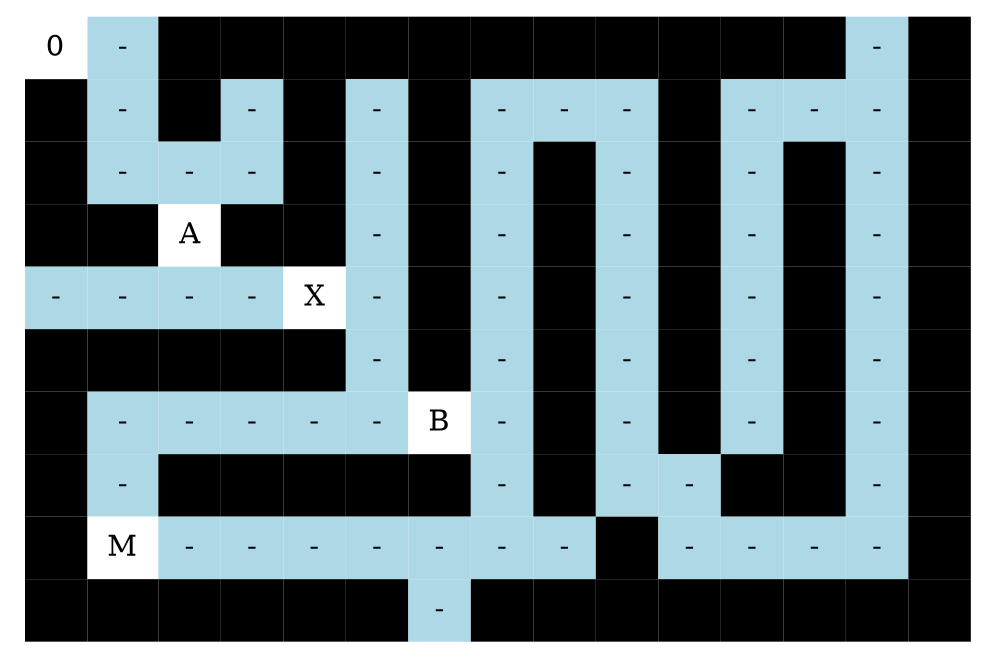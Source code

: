 digraph G {
node [shape=plaintext];
matriz [label=<<TABLE CELLSPACING="0" CELLPADDING="5" border="0">
<TR><TD BGCOLOR="white" WIDTH="30" HEIGHT="30">0</TD><TD BGCOLOR="#ADD8E6" WIDTH="30" HEIGHT="30">-</TD><TD BGCOLOR="black" WIDTH="30" HEIGHT="30">*</TD><TD BGCOLOR="black" WIDTH="30" HEIGHT="30">*</TD><TD BGCOLOR="black" WIDTH="30" HEIGHT="30">*</TD><TD BGCOLOR="black" WIDTH="30" HEIGHT="30">*</TD><TD BGCOLOR="black" WIDTH="30" HEIGHT="30">*</TD><TD BGCOLOR="black" WIDTH="30" HEIGHT="30">*</TD><TD BGCOLOR="black" WIDTH="30" HEIGHT="30">*</TD><TD BGCOLOR="black" WIDTH="30" HEIGHT="30">*</TD><TD BGCOLOR="black" WIDTH="30" HEIGHT="30">*</TD><TD BGCOLOR="black" WIDTH="30" HEIGHT="30">*</TD><TD BGCOLOR="black" WIDTH="30" HEIGHT="30">*</TD><TD BGCOLOR="#ADD8E6" WIDTH="30" HEIGHT="30">-</TD><TD BGCOLOR="black" WIDTH="30" HEIGHT="30">*</TD></TR><TR><TD BGCOLOR="black" WIDTH="30" HEIGHT="30">*</TD><TD BGCOLOR="#ADD8E6" WIDTH="30" HEIGHT="30">-</TD><TD BGCOLOR="black" WIDTH="30" HEIGHT="30">*</TD><TD BGCOLOR="#ADD8E6" WIDTH="30" HEIGHT="30">-</TD><TD BGCOLOR="black" WIDTH="30" HEIGHT="30">*</TD><TD BGCOLOR="#ADD8E6" WIDTH="30" HEIGHT="30">-</TD><TD BGCOLOR="black" WIDTH="30" HEIGHT="30">*</TD><TD BGCOLOR="#ADD8E6" WIDTH="30" HEIGHT="30">-</TD><TD BGCOLOR="#ADD8E6" WIDTH="30" HEIGHT="30">-</TD><TD BGCOLOR="#ADD8E6" WIDTH="30" HEIGHT="30">-</TD><TD BGCOLOR="black" WIDTH="30" HEIGHT="30">*</TD><TD BGCOLOR="#ADD8E6" WIDTH="30" HEIGHT="30">-</TD><TD BGCOLOR="#ADD8E6" WIDTH="30" HEIGHT="30">-</TD><TD BGCOLOR="#ADD8E6" WIDTH="30" HEIGHT="30">-</TD><TD BGCOLOR="black" WIDTH="30" HEIGHT="30">*</TD></TR><TR><TD BGCOLOR="black" WIDTH="30" HEIGHT="30">*</TD><TD BGCOLOR="#ADD8E6" WIDTH="30" HEIGHT="30">-</TD><TD BGCOLOR="#ADD8E6" WIDTH="30" HEIGHT="30">-</TD><TD BGCOLOR="#ADD8E6" WIDTH="30" HEIGHT="30">-</TD><TD BGCOLOR="black" WIDTH="30" HEIGHT="30">*</TD><TD BGCOLOR="#ADD8E6" WIDTH="30" HEIGHT="30">-</TD><TD BGCOLOR="black" WIDTH="30" HEIGHT="30">*</TD><TD BGCOLOR="#ADD8E6" WIDTH="30" HEIGHT="30">-</TD><TD BGCOLOR="black" WIDTH="30" HEIGHT="30">*</TD><TD BGCOLOR="#ADD8E6" WIDTH="30" HEIGHT="30">-</TD><TD BGCOLOR="black" WIDTH="30" HEIGHT="30">*</TD><TD BGCOLOR="#ADD8E6" WIDTH="30" HEIGHT="30">-</TD><TD BGCOLOR="black" WIDTH="30" HEIGHT="30">*</TD><TD BGCOLOR="#ADD8E6" WIDTH="30" HEIGHT="30">-</TD><TD BGCOLOR="black" WIDTH="30" HEIGHT="30">*</TD></TR><TR><TD BGCOLOR="black" WIDTH="30" HEIGHT="30">*</TD><TD BGCOLOR="black" WIDTH="30" HEIGHT="30">*</TD><TD BGCOLOR="white" WIDTH="30" HEIGHT="30"> A </TD><TD BGCOLOR="black" WIDTH="30" HEIGHT="30">*</TD><TD BGCOLOR="black" WIDTH="30" HEIGHT="30">*</TD><TD BGCOLOR="#ADD8E6" WIDTH="30" HEIGHT="30">-</TD><TD BGCOLOR="black" WIDTH="30" HEIGHT="30">*</TD><TD BGCOLOR="#ADD8E6" WIDTH="30" HEIGHT="30">-</TD><TD BGCOLOR="black" WIDTH="30" HEIGHT="30">*</TD><TD BGCOLOR="#ADD8E6" WIDTH="30" HEIGHT="30">-</TD><TD BGCOLOR="black" WIDTH="30" HEIGHT="30">*</TD><TD BGCOLOR="#ADD8E6" WIDTH="30" HEIGHT="30">-</TD><TD BGCOLOR="black" WIDTH="30" HEIGHT="30">*</TD><TD BGCOLOR="#ADD8E6" WIDTH="30" HEIGHT="30">-</TD><TD BGCOLOR="black" WIDTH="30" HEIGHT="30">*</TD></TR><TR><TD BGCOLOR="#ADD8E6" WIDTH="30" HEIGHT="30">-</TD><TD BGCOLOR="#ADD8E6" WIDTH="30" HEIGHT="30">-</TD><TD BGCOLOR="#ADD8E6" WIDTH="30" HEIGHT="30">-</TD><TD BGCOLOR="#ADD8E6" WIDTH="30" HEIGHT="30">-</TD><TD BGCOLOR="white" WIDTH="30" HEIGHT="30"> X </TD><TD BGCOLOR="#ADD8E6" WIDTH="30" HEIGHT="30">-</TD><TD BGCOLOR="black" WIDTH="30" HEIGHT="30">*</TD><TD BGCOLOR="#ADD8E6" WIDTH="30" HEIGHT="30">-</TD><TD BGCOLOR="black" WIDTH="30" HEIGHT="30">*</TD><TD BGCOLOR="#ADD8E6" WIDTH="30" HEIGHT="30">-</TD><TD BGCOLOR="black" WIDTH="30" HEIGHT="30">*</TD><TD BGCOLOR="#ADD8E6" WIDTH="30" HEIGHT="30">-</TD><TD BGCOLOR="black" WIDTH="30" HEIGHT="30">*</TD><TD BGCOLOR="#ADD8E6" WIDTH="30" HEIGHT="30">-</TD><TD BGCOLOR="black" WIDTH="30" HEIGHT="30">*</TD></TR><TR><TD BGCOLOR="black" WIDTH="30" HEIGHT="30">*</TD><TD BGCOLOR="black" WIDTH="30" HEIGHT="30">*</TD><TD BGCOLOR="black" WIDTH="30" HEIGHT="30">*</TD><TD BGCOLOR="black" WIDTH="30" HEIGHT="30">*</TD><TD BGCOLOR="black" WIDTH="30" HEIGHT="30">*</TD><TD BGCOLOR="#ADD8E6" WIDTH="30" HEIGHT="30">-</TD><TD BGCOLOR="black" WIDTH="30" HEIGHT="30">*</TD><TD BGCOLOR="#ADD8E6" WIDTH="30" HEIGHT="30">-</TD><TD BGCOLOR="black" WIDTH="30" HEIGHT="30">*</TD><TD BGCOLOR="#ADD8E6" WIDTH="30" HEIGHT="30">-</TD><TD BGCOLOR="black" WIDTH="30" HEIGHT="30">*</TD><TD BGCOLOR="#ADD8E6" WIDTH="30" HEIGHT="30">-</TD><TD BGCOLOR="black" WIDTH="30" HEIGHT="30">*</TD><TD BGCOLOR="#ADD8E6" WIDTH="30" HEIGHT="30">-</TD><TD BGCOLOR="black" WIDTH="30" HEIGHT="30">*</TD></TR><TR><TD BGCOLOR="black" WIDTH="30" HEIGHT="30">*</TD><TD BGCOLOR="#ADD8E6" WIDTH="30" HEIGHT="30">-</TD><TD BGCOLOR="#ADD8E6" WIDTH="30" HEIGHT="30">-</TD><TD BGCOLOR="#ADD8E6" WIDTH="30" HEIGHT="30">-</TD><TD BGCOLOR="#ADD8E6" WIDTH="30" HEIGHT="30">-</TD><TD BGCOLOR="#ADD8E6" WIDTH="30" HEIGHT="30">-</TD><TD BGCOLOR="white" WIDTH="30" HEIGHT="30"> B </TD><TD BGCOLOR="#ADD8E6" WIDTH="30" HEIGHT="30">-</TD><TD BGCOLOR="black" WIDTH="30" HEIGHT="30">*</TD><TD BGCOLOR="#ADD8E6" WIDTH="30" HEIGHT="30">-</TD><TD BGCOLOR="black" WIDTH="30" HEIGHT="30">*</TD><TD BGCOLOR="#ADD8E6" WIDTH="30" HEIGHT="30">-</TD><TD BGCOLOR="black" WIDTH="30" HEIGHT="30">*</TD><TD BGCOLOR="#ADD8E6" WIDTH="30" HEIGHT="30">-</TD><TD BGCOLOR="black" WIDTH="30" HEIGHT="30">*</TD></TR><TR><TD BGCOLOR="black" WIDTH="30" HEIGHT="30">*</TD><TD BGCOLOR="#ADD8E6" WIDTH="30" HEIGHT="30">-</TD><TD BGCOLOR="black" WIDTH="30" HEIGHT="30">*</TD><TD BGCOLOR="black" WIDTH="30" HEIGHT="30">*</TD><TD BGCOLOR="black" WIDTH="30" HEIGHT="30">*</TD><TD BGCOLOR="black" WIDTH="30" HEIGHT="30">*</TD><TD BGCOLOR="black" WIDTH="30" HEIGHT="30">*</TD><TD BGCOLOR="#ADD8E6" WIDTH="30" HEIGHT="30">-</TD><TD BGCOLOR="black" WIDTH="30" HEIGHT="30">*</TD><TD BGCOLOR="#ADD8E6" WIDTH="30" HEIGHT="30">-</TD><TD BGCOLOR="#ADD8E6" WIDTH="30" HEIGHT="30">-</TD><TD BGCOLOR="black" WIDTH="30" HEIGHT="30">*</TD><TD BGCOLOR="black" WIDTH="30" HEIGHT="30">*</TD><TD BGCOLOR="#ADD8E6" WIDTH="30" HEIGHT="30">-</TD><TD BGCOLOR="black" WIDTH="30" HEIGHT="30">*</TD></TR><TR><TD BGCOLOR="black" WIDTH="30" HEIGHT="30">*</TD><TD BGCOLOR="white" WIDTH="30" HEIGHT="30"> M </TD><TD BGCOLOR="#ADD8E6" WIDTH="30" HEIGHT="30">-</TD><TD BGCOLOR="#ADD8E6" WIDTH="30" HEIGHT="30">-</TD><TD BGCOLOR="#ADD8E6" WIDTH="30" HEIGHT="30">-</TD><TD BGCOLOR="#ADD8E6" WIDTH="30" HEIGHT="30">-</TD><TD BGCOLOR="#ADD8E6" WIDTH="30" HEIGHT="30">-</TD><TD BGCOLOR="#ADD8E6" WIDTH="30" HEIGHT="30">-</TD><TD BGCOLOR="#ADD8E6" WIDTH="30" HEIGHT="30">-</TD><TD BGCOLOR="black" WIDTH="30" HEIGHT="30">*</TD><TD BGCOLOR="#ADD8E6" WIDTH="30" HEIGHT="30">-</TD><TD BGCOLOR="#ADD8E6" WIDTH="30" HEIGHT="30">-</TD><TD BGCOLOR="#ADD8E6" WIDTH="30" HEIGHT="30">-</TD><TD BGCOLOR="#ADD8E6" WIDTH="30" HEIGHT="30">-</TD><TD BGCOLOR="black" WIDTH="30" HEIGHT="30">*</TD></TR><TR><TD BGCOLOR="black" WIDTH="30" HEIGHT="30">*</TD><TD BGCOLOR="black" WIDTH="30" HEIGHT="30">*</TD><TD BGCOLOR="black" WIDTH="30" HEIGHT="30">*</TD><TD BGCOLOR="black" WIDTH="30" HEIGHT="30">*</TD><TD BGCOLOR="black" WIDTH="30" HEIGHT="30">*</TD><TD BGCOLOR="black" WIDTH="30" HEIGHT="30">*</TD><TD BGCOLOR="#ADD8E6" WIDTH="30" HEIGHT="30">-</TD><TD BGCOLOR="black" WIDTH="30" HEIGHT="30">*</TD><TD BGCOLOR="black" WIDTH="30" HEIGHT="30">*</TD><TD BGCOLOR="black" WIDTH="30" HEIGHT="30">*</TD><TD BGCOLOR="black" WIDTH="30" HEIGHT="30">*</TD><TD BGCOLOR="black" WIDTH="30" HEIGHT="30">*</TD><TD BGCOLOR="black" WIDTH="30" HEIGHT="30">*</TD><TD BGCOLOR="black" WIDTH="30" HEIGHT="30">*</TD><TD BGCOLOR="black" WIDTH="30" HEIGHT="30">*</TD></TR></TABLE>>];}